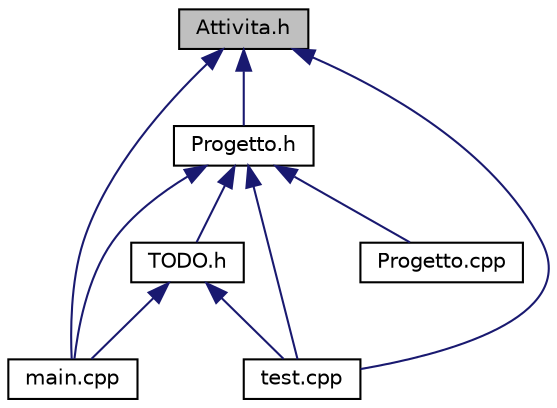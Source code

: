 digraph "Attivita.h"
{
 // LATEX_PDF_SIZE
  edge [fontname="Helvetica",fontsize="10",labelfontname="Helvetica",labelfontsize="10"];
  node [fontname="Helvetica",fontsize="10",shape=record];
  Node3 [label="Attivita.h",height=0.2,width=0.4,color="black", fillcolor="grey75", style="filled", fontcolor="black",tooltip="definizione e implementazione della classe Attivita"];
  Node3 -> Node4 [dir="back",color="midnightblue",fontsize="10",style="solid",fontname="Helvetica"];
  Node4 [label="main.cpp",height=0.2,width=0.4,color="black", fillcolor="white", style="filled",URL="$main_8cpp.html",tooltip="programma principale dell'applicazione TODO-LIST"];
  Node3 -> Node5 [dir="back",color="midnightblue",fontsize="10",style="solid",fontname="Helvetica"];
  Node5 [label="Progetto.h",height=0.2,width=0.4,color="black", fillcolor="white", style="filled",URL="$_progetto_8h.html",tooltip="definizione della classe Progetto"];
  Node5 -> Node4 [dir="back",color="midnightblue",fontsize="10",style="solid",fontname="Helvetica"];
  Node5 -> Node6 [dir="back",color="midnightblue",fontsize="10",style="solid",fontname="Helvetica"];
  Node6 [label="TODO.h",height=0.2,width=0.4,color="black", fillcolor="white", style="filled",URL="$_t_o_d_o_8h.html",tooltip="definizione e implementazione della classe TODO"];
  Node6 -> Node4 [dir="back",color="midnightblue",fontsize="10",style="solid",fontname="Helvetica"];
  Node6 -> Node7 [dir="back",color="midnightblue",fontsize="10",style="solid",fontname="Helvetica"];
  Node7 [label="test.cpp",height=0.2,width=0.4,color="black", fillcolor="white", style="filled",URL="$test_8cpp.html",tooltip=" "];
  Node5 -> Node8 [dir="back",color="midnightblue",fontsize="10",style="solid",fontname="Helvetica"];
  Node8 [label="Progetto.cpp",height=0.2,width=0.4,color="black", fillcolor="white", style="filled",URL="$_progetto_8cpp.html",tooltip="implementazione della classe Progetto"];
  Node5 -> Node7 [dir="back",color="midnightblue",fontsize="10",style="solid",fontname="Helvetica"];
  Node3 -> Node7 [dir="back",color="midnightblue",fontsize="10",style="solid",fontname="Helvetica"];
}
